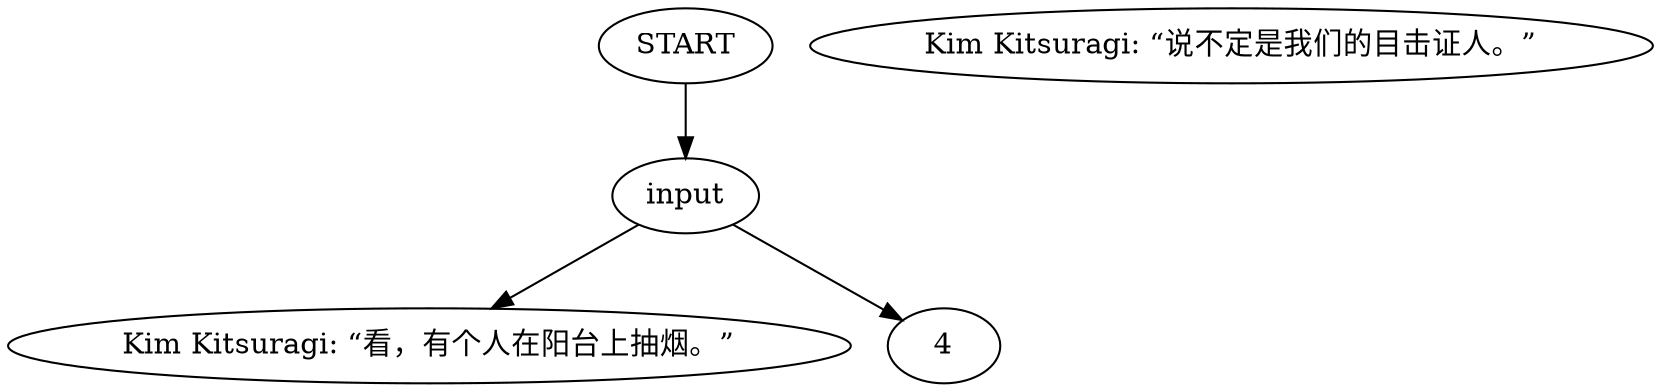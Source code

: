 # BACKYARD / KIM barks
# Kim barks when you step in the courtyard.
# ==================================================
digraph G {
	  0 [label="START"];
	  1 [label="input"];
	  2 [label="Kim Kitsuragi: “说不定是我们的目击证人。”"];
	  3 [label="Kim Kitsuragi: “看，有个人在阳台上抽烟。”"];
	  0 -> 1
	  1 -> 3
	  1 -> 4
}

